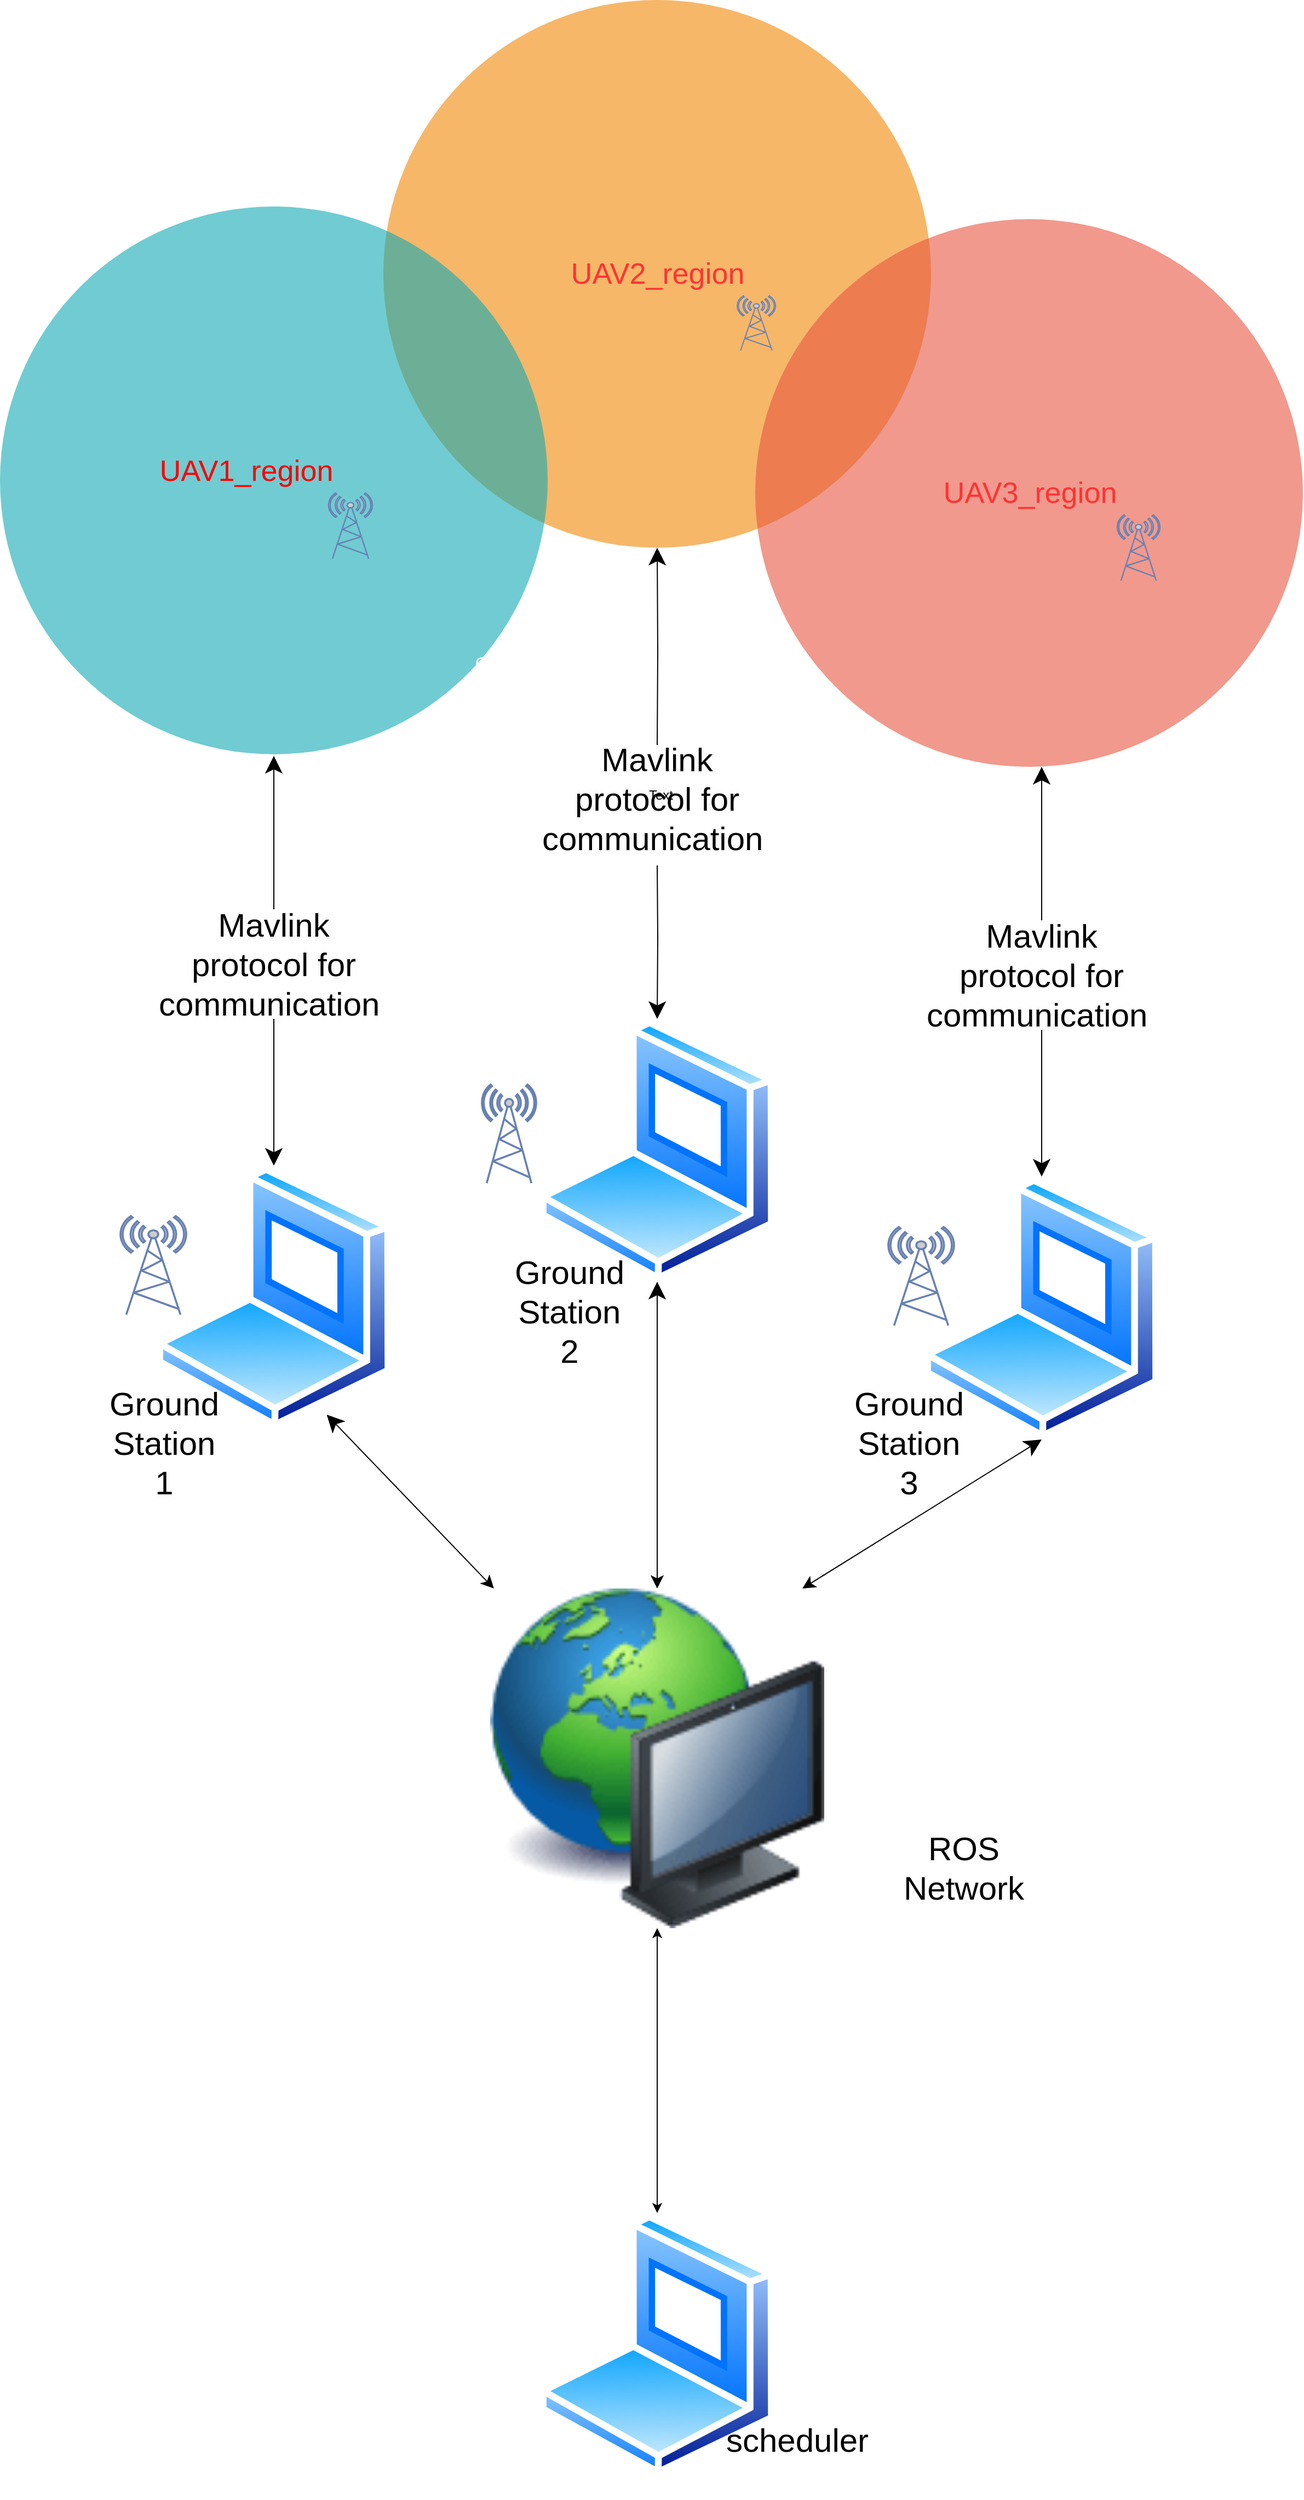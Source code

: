 <mxfile version="12.9.10" type="device"><diagram id="3228e29e-7158-1315-38df-8450db1d8a1d" name="Page-1"><mxGraphModel dx="2966" dy="2253" grid="1" gridSize="10" guides="1" tooltips="1" connect="1" arrows="1" fold="1" page="1" pageScale="1" pageWidth="1169" pageHeight="827" background="#ffffff" math="0" shadow="0"><root><mxCell id="0"/><mxCell id="1" parent="0"/><mxCell id="21531" value="&lt;span style=&quot;font-size: 27px&quot;&gt;&lt;font color=&quot;#ff3333&quot;&gt;UAV2_region&lt;/font&gt;&lt;/span&gt;" style="ellipse;fillColor=#F08705;opacity=60;strokeColor=none;html=1;fontColor=#FFFFFF;" parent="1" vertex="1"><mxGeometry x="890" y="-770" width="500" height="500" as="geometry"/></mxCell><mxCell id="21532" value="" style="ellipse;fillColor=#12AAB5;opacity=60;strokeColor=none;html=1;fontColor=#FFFFFF;" parent="1" vertex="1"><mxGeometry x="540" y="-581.5" width="500" height="500" as="geometry"/></mxCell><mxCell id="21533" value="&lt;span style=&quot;font-size: 27px&quot;&gt;&lt;font color=&quot;#ff3333&quot;&gt;UAV3_region&lt;/font&gt;&lt;/span&gt;" style="ellipse;fillColor=#e85642;opacity=60;strokeColor=none;html=1;fontColor=#FFFFFF;" parent="1" vertex="1"><mxGeometry x="1229.5" y="-570" width="500" height="500" as="geometry"/></mxCell><mxCell id="21536" value="Tradition" style="text;fontSize=24;align=center;verticalAlign=middle;html=1;fontColor=#FFFFFF;" parent="1" vertex="1"><mxGeometry x="1029.5" y="-41.5" width="190" height="70" as="geometry"/></mxCell><mxCell id="21538" value="Conflict" style="text;align=center;html=1;fontColor=#FFFFFF;fontSize=16;" parent="1" vertex="1"><mxGeometry x="979.5" y="-181.5" width="40" height="40" as="geometry"/></mxCell><mxCell id="21539" value="Chaos" style="text;align=center;html=1;fontColor=#FFFFFF;fontSize=16;" parent="1" vertex="1"><mxGeometry x="1229.5" y="-181.5" width="40" height="40" as="geometry"/></mxCell><mxCell id="21540" value="Balance" style="text;align=center;html=1;fontColor=#FFFFFF;fontSize=16;" parent="1" vertex="1"><mxGeometry x="1099.5" y="-251.5" width="40" height="40" as="geometry"/></mxCell><mxCell id="Q9FUd04YpPUKVBu2OrtU-21543" value="&lt;font style=&quot;font-size: 27px&quot; color=&quot;#ff0000&quot;&gt;UAV1_region&lt;/font&gt;" style="text;html=1;strokeColor=none;fillColor=none;align=center;verticalAlign=middle;whiteSpace=wrap;rounded=0;" vertex="1" parent="1"><mxGeometry x="670" y="-420" width="190" height="160" as="geometry"/></mxCell><mxCell id="Q9FUd04YpPUKVBu2OrtU-21544" value="" style="aspect=fixed;perimeter=ellipsePerimeter;html=1;align=center;shadow=0;dashed=0;spacingTop=3;image;image=img/lib/active_directory/laptop_client.svg;" vertex="1" parent="1"><mxGeometry x="682" y="294" width="216" height="240" as="geometry"/></mxCell><mxCell id="Q9FUd04YpPUKVBu2OrtU-21549" value="" style="fontColor=#0066CC;verticalAlign=top;verticalLabelPosition=bottom;labelPosition=center;align=center;html=1;outlineConnect=0;fillColor=#CCCCCC;strokeColor=#6881B3;gradientColor=none;gradientDirection=north;strokeWidth=2;shape=mxgraph.networks.radio_tower;" vertex="1" parent="1"><mxGeometry x="1560" y="-300" width="39" height="60" as="geometry"/></mxCell><mxCell id="Q9FUd04YpPUKVBu2OrtU-21550" value="" style="fontColor=#0066CC;verticalAlign=top;verticalLabelPosition=bottom;labelPosition=center;align=center;html=1;outlineConnect=0;fillColor=#CCCCCC;strokeColor=#6881B3;gradientColor=none;gradientDirection=north;strokeWidth=2;shape=mxgraph.networks.radio_tower;" vertex="1" parent="1"><mxGeometry x="1213" y="-500" width="35" height="50" as="geometry"/></mxCell><mxCell id="Q9FUd04YpPUKVBu2OrtU-21551" value="" style="fontColor=#0066CC;verticalAlign=top;verticalLabelPosition=bottom;labelPosition=center;align=center;html=1;outlineConnect=0;fillColor=#CCCCCC;strokeColor=#6881B3;gradientColor=none;gradientDirection=north;strokeWidth=2;shape=mxgraph.networks.radio_tower;" vertex="1" parent="1"><mxGeometry x="840" y="-320" width="40" height="60" as="geometry"/></mxCell><mxCell id="Q9FUd04YpPUKVBu2OrtU-21554" value="" style="fontColor=#0066CC;verticalAlign=top;verticalLabelPosition=bottom;labelPosition=center;align=center;html=1;outlineConnect=0;fillColor=#CCCCCC;strokeColor=#6881B3;gradientColor=none;gradientDirection=north;strokeWidth=2;shape=mxgraph.networks.radio_tower;" vertex="1" parent="1"><mxGeometry x="650" y="340" width="60" height="90" as="geometry"/></mxCell><mxCell id="Q9FUd04YpPUKVBu2OrtU-21569" value="" style="image;html=1;labelBackgroundColor=#ffffff;image=img/lib/clip_art/computers/Network_128x128.png;strokeWidth=2;" vertex="1" parent="1"><mxGeometry x="875" y="680" width="530" height="310" as="geometry"/></mxCell><mxCell id="Q9FUd04YpPUKVBu2OrtU-21595" style="edgeStyle=orthogonalEdgeStyle;rounded=0;orthogonalLoop=1;jettySize=auto;html=1;entryX=0.5;entryY=0;entryDx=0;entryDy=0;startSize=9;endSize=13;" edge="1" parent="1" target="Q9FUd04YpPUKVBu2OrtU-21544"><mxGeometry relative="1" as="geometry"><mxPoint x="790" y="180" as="sourcePoint"/><Array as="points"><mxPoint x="790" y="160"/><mxPoint x="790" y="160"/></Array></mxGeometry></mxCell><mxCell id="Q9FUd04YpPUKVBu2OrtU-21613" style="edgeStyle=orthogonalEdgeStyle;rounded=0;orthogonalLoop=1;jettySize=auto;html=1;startSize=9;endSize=13;" edge="1" parent="1"><mxGeometry relative="1" as="geometry"><mxPoint x="790" y="-80" as="targetPoint"/><mxPoint x="790" y="60" as="sourcePoint"/></mxGeometry></mxCell><mxCell id="Q9FUd04YpPUKVBu2OrtU-21570" value="&lt;font style=&quot;font-size: 30px&quot;&gt;Mavlink protocol for communication&amp;nbsp;&lt;/font&gt;" style="text;html=1;strokeColor=none;fillColor=none;align=center;verticalAlign=middle;whiteSpace=wrap;rounded=0;rotation=0;" vertex="1" parent="1"><mxGeometry x="780" y="70" width="20" height="80" as="geometry"/></mxCell><mxCell id="Q9FUd04YpPUKVBu2OrtU-21600" value="" style="aspect=fixed;perimeter=ellipsePerimeter;html=1;align=center;shadow=0;dashed=0;spacingTop=3;image;image=img/lib/active_directory/laptop_client.svg;" vertex="1" parent="1"><mxGeometry x="1032" y="160" width="216" height="240" as="geometry"/></mxCell><mxCell id="Q9FUd04YpPUKVBu2OrtU-21601" value="" style="fontColor=#0066CC;verticalAlign=top;verticalLabelPosition=bottom;labelPosition=center;align=center;html=1;outlineConnect=0;fillColor=#CCCCCC;strokeColor=#6881B3;gradientColor=none;gradientDirection=north;strokeWidth=2;shape=mxgraph.networks.radio_tower;" vertex="1" parent="1"><mxGeometry x="980" y="220" width="49.5" height="90" as="geometry"/></mxCell><mxCell id="Q9FUd04YpPUKVBu2OrtU-21620" style="edgeStyle=orthogonalEdgeStyle;rounded=0;orthogonalLoop=1;jettySize=auto;html=1;entryX=0.5;entryY=0;entryDx=0;entryDy=0;startSize=9;endSize=13;" edge="1" parent="1" target="Q9FUd04YpPUKVBu2OrtU-21600"><mxGeometry relative="1" as="geometry"><mxPoint x="1140" y="20" as="sourcePoint"/></mxGeometry></mxCell><mxCell id="Q9FUd04YpPUKVBu2OrtU-21625" style="edgeStyle=orthogonalEdgeStyle;rounded=0;orthogonalLoop=1;jettySize=auto;html=1;startSize=9;endSize=13;" edge="1" parent="1" target="21531"><mxGeometry relative="1" as="geometry"><mxPoint x="1140" y="-90" as="sourcePoint"/></mxGeometry></mxCell><mxCell id="Q9FUd04YpPUKVBu2OrtU-21604" value="&lt;font style=&quot;font-size: 30px&quot;&gt;Mavlink protocol for communication&amp;nbsp;&lt;/font&gt;" style="text;html=1;strokeColor=none;fillColor=none;align=center;verticalAlign=middle;whiteSpace=wrap;rounded=0;rotation=0;" vertex="1" parent="1"><mxGeometry x="1117" y="-81.5" width="46" height="80" as="geometry"/></mxCell><mxCell id="Q9FUd04YpPUKVBu2OrtU-21626" value="Text" style="text;html=1;align=center;verticalAlign=middle;resizable=0;points=[];autosize=1;" vertex="1" parent="Q9FUd04YpPUKVBu2OrtU-21604"><mxGeometry x="6" y="27.5" width="40" height="20" as="geometry"/></mxCell><mxCell id="Q9FUd04YpPUKVBu2OrtU-21627" value="" style="aspect=fixed;perimeter=ellipsePerimeter;html=1;align=center;shadow=0;dashed=0;spacingTop=3;image;image=img/lib/active_directory/laptop_client.svg;" vertex="1" parent="1"><mxGeometry x="1383" y="304" width="216" height="240" as="geometry"/></mxCell><mxCell id="Q9FUd04YpPUKVBu2OrtU-21628" value="" style="fontColor=#0066CC;verticalAlign=top;verticalLabelPosition=bottom;labelPosition=center;align=center;html=1;outlineConnect=0;fillColor=#CCCCCC;strokeColor=#6881B3;gradientColor=none;gradientDirection=north;strokeWidth=2;shape=mxgraph.networks.radio_tower;" vertex="1" parent="1"><mxGeometry x="1351" y="350" width="60" height="90" as="geometry"/></mxCell><mxCell id="Q9FUd04YpPUKVBu2OrtU-21629" style="edgeStyle=orthogonalEdgeStyle;rounded=0;orthogonalLoop=1;jettySize=auto;html=1;entryX=0.5;entryY=0;entryDx=0;entryDy=0;startSize=9;endSize=13;" edge="1" target="Q9FUd04YpPUKVBu2OrtU-21627" parent="1"><mxGeometry relative="1" as="geometry"><mxPoint x="1491" y="190" as="sourcePoint"/><Array as="points"><mxPoint x="1491" y="170"/><mxPoint x="1491" y="170"/></Array></mxGeometry></mxCell><mxCell id="Q9FUd04YpPUKVBu2OrtU-21630" style="edgeStyle=orthogonalEdgeStyle;rounded=0;orthogonalLoop=1;jettySize=auto;html=1;startSize=9;endSize=13;" edge="1" parent="1"><mxGeometry relative="1" as="geometry"><mxPoint x="1491" y="-70" as="targetPoint"/><mxPoint x="1491" y="70" as="sourcePoint"/></mxGeometry></mxCell><mxCell id="Q9FUd04YpPUKVBu2OrtU-21631" value="&lt;font style=&quot;font-size: 30px&quot;&gt;Mavlink protocol for communication&amp;nbsp;&lt;/font&gt;" style="text;html=1;strokeColor=none;fillColor=none;align=center;verticalAlign=middle;whiteSpace=wrap;rounded=0;rotation=0;" vertex="1" parent="1"><mxGeometry x="1481" y="80" width="20" height="80" as="geometry"/></mxCell><mxCell id="Q9FUd04YpPUKVBu2OrtU-21633" value="&lt;font style=&quot;font-size: 30px&quot;&gt;ROS Network&lt;/font&gt;" style="text;html=1;strokeColor=none;fillColor=none;align=center;verticalAlign=middle;whiteSpace=wrap;rounded=0;" vertex="1" parent="1"><mxGeometry x="1400" y="925" width="40" height="20" as="geometry"/></mxCell><mxCell id="Q9FUd04YpPUKVBu2OrtU-21639" value="" style="endArrow=classic;startArrow=classic;html=1;exitX=0.5;exitY=0;exitDx=0;exitDy=0;entryX=0.5;entryY=1;entryDx=0;entryDy=0;endSize=13;startSize=9;" edge="1" parent="1" source="Q9FUd04YpPUKVBu2OrtU-21569" target="Q9FUd04YpPUKVBu2OrtU-21600"><mxGeometry width="50" height="50" relative="1" as="geometry"><mxPoint x="830" y="540" as="sourcePoint"/><mxPoint x="880" y="490" as="targetPoint"/></mxGeometry></mxCell><mxCell id="Q9FUd04YpPUKVBu2OrtU-21641" value="" style="endArrow=classic;startArrow=classic;html=1;entryX=0.75;entryY=1;entryDx=0;entryDy=0;endSize=13;startSize=9;" edge="1" parent="1" source="Q9FUd04YpPUKVBu2OrtU-21569" target="Q9FUd04YpPUKVBu2OrtU-21544"><mxGeometry width="50" height="50" relative="1" as="geometry"><mxPoint x="830" y="540" as="sourcePoint"/><mxPoint x="880" y="490" as="targetPoint"/></mxGeometry></mxCell><mxCell id="Q9FUd04YpPUKVBu2OrtU-21643" value="" style="endArrow=classic;startArrow=classic;html=1;exitX=0.75;exitY=0;exitDx=0;exitDy=0;entryX=0.5;entryY=1;entryDx=0;entryDy=0;endSize=13;startSize=9;" edge="1" parent="1" source="Q9FUd04YpPUKVBu2OrtU-21569" target="Q9FUd04YpPUKVBu2OrtU-21627"><mxGeometry width="50" height="50" relative="1" as="geometry"><mxPoint x="830" y="540" as="sourcePoint"/><mxPoint x="880" y="490" as="targetPoint"/></mxGeometry></mxCell><mxCell id="Q9FUd04YpPUKVBu2OrtU-21646" value="&lt;font style=&quot;font-size: 30px&quot;&gt;Ground Station 1&lt;br&gt;&lt;br&gt;&lt;/font&gt;" style="text;html=1;strokeColor=none;fillColor=none;align=center;verticalAlign=middle;whiteSpace=wrap;rounded=0;" vertex="1" parent="1"><mxGeometry x="670" y="520" width="40" height="90" as="geometry"/></mxCell><mxCell id="Q9FUd04YpPUKVBu2OrtU-21647" value="&lt;font style=&quot;font-size: 30px&quot;&gt;Ground Station 2&lt;br&gt;&lt;br&gt;&lt;/font&gt;" style="text;html=1;strokeColor=none;fillColor=none;align=center;verticalAlign=middle;whiteSpace=wrap;rounded=0;" vertex="1" parent="1"><mxGeometry x="1040" y="400" width="40" height="90" as="geometry"/></mxCell><mxCell id="Q9FUd04YpPUKVBu2OrtU-21648" value="&lt;font style=&quot;font-size: 30px&quot;&gt;Ground Station 3&lt;br&gt;&lt;br&gt;&lt;/font&gt;" style="text;html=1;strokeColor=none;fillColor=none;align=center;verticalAlign=middle;whiteSpace=wrap;rounded=0;" vertex="1" parent="1"><mxGeometry x="1350" y="520" width="40" height="90" as="geometry"/></mxCell><mxCell id="Q9FUd04YpPUKVBu2OrtU-21649" value="" style="aspect=fixed;perimeter=ellipsePerimeter;html=1;align=center;shadow=0;dashed=0;spacingTop=3;image;image=img/lib/active_directory/laptop_client.svg;" vertex="1" parent="1"><mxGeometry x="1032" y="1250" width="216" height="240" as="geometry"/></mxCell><mxCell id="Q9FUd04YpPUKVBu2OrtU-21650" value="&lt;font style=&quot;font-size: 30px&quot;&gt;scheduler&lt;br&gt;&lt;br&gt;&lt;/font&gt;" style="text;html=1;strokeColor=none;fillColor=none;align=center;verticalAlign=middle;whiteSpace=wrap;rounded=0;" vertex="1" parent="1"><mxGeometry x="1248" y="1470" width="40" height="10" as="geometry"/></mxCell><mxCell id="Q9FUd04YpPUKVBu2OrtU-21653" value="" style="endArrow=classic;startArrow=classic;html=1;entryX=0.5;entryY=1;entryDx=0;entryDy=0;exitX=0.5;exitY=0;exitDx=0;exitDy=0;" edge="1" parent="1" source="Q9FUd04YpPUKVBu2OrtU-21649" target="Q9FUd04YpPUKVBu2OrtU-21569"><mxGeometry width="50" height="50" relative="1" as="geometry"><mxPoint x="830" y="1250" as="sourcePoint"/><mxPoint x="880" y="1200" as="targetPoint"/></mxGeometry></mxCell></root></mxGraphModel></diagram></mxfile>